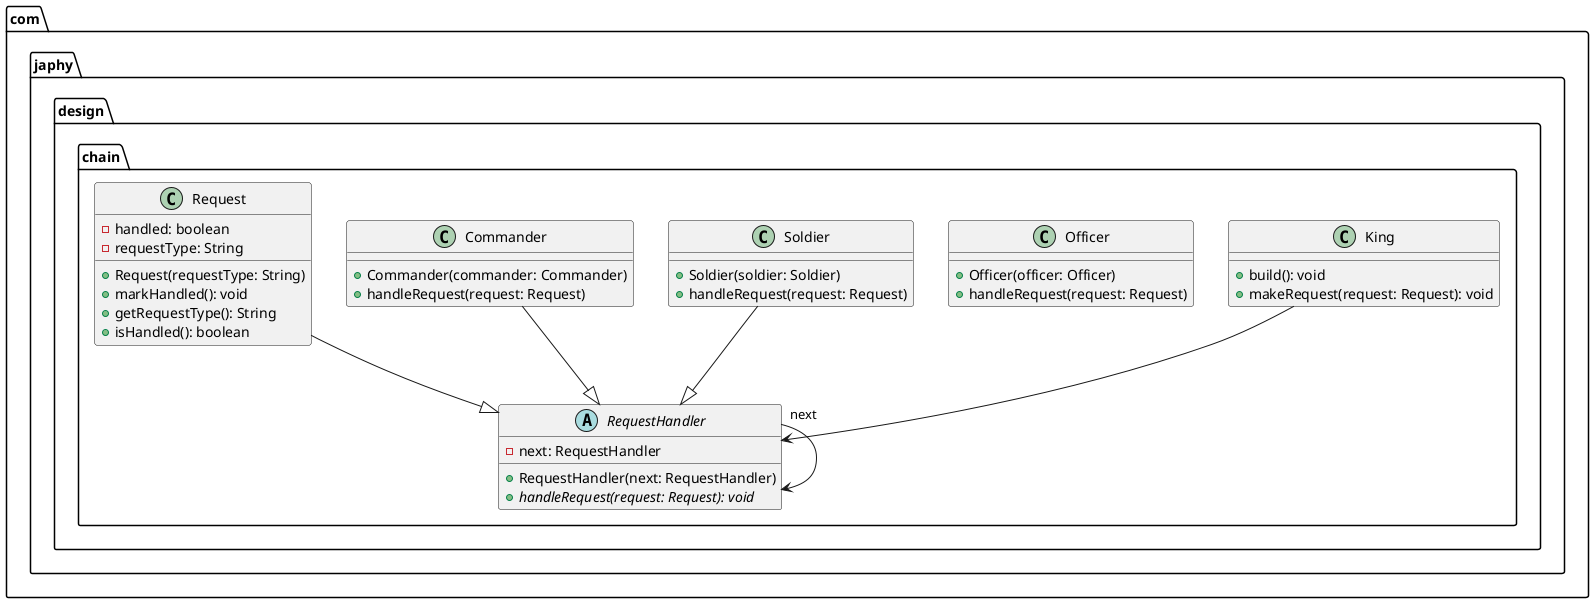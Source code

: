 @startuml

package com.japhy.design.chain {
    abstract class RequestHandler {
        - next: RequestHandler
        + RequestHandler(next: RequestHandler)
        {abstract} + handleRequest(request: Request): void
    }

    class King {
        + build(): void
        + makeRequest(request: Request): void
    }

    class Officer {
        + Officer(officer: Officer)
        + handleRequest(request: Request)
    }

    class Soldier {
        + Soldier(soldier: Soldier)
        + handleRequest(request: Request)
    }
    class Commander {
        + Commander(commander: Commander)
        + handleRequest(request: Request)
    }
    class Request {
        - handled: boolean
        - requestType: String
        + Request(requestType: String)
        + markHandled(): void
        + getRequestType(): String
        + isHandled(): boolean
    }

    Soldier --|> RequestHandler
    Commander --|> RequestHandler
    Request --|> RequestHandler
    King --> RequestHandler
    RequestHandler "next"--> RequestHandler
}

@enduml